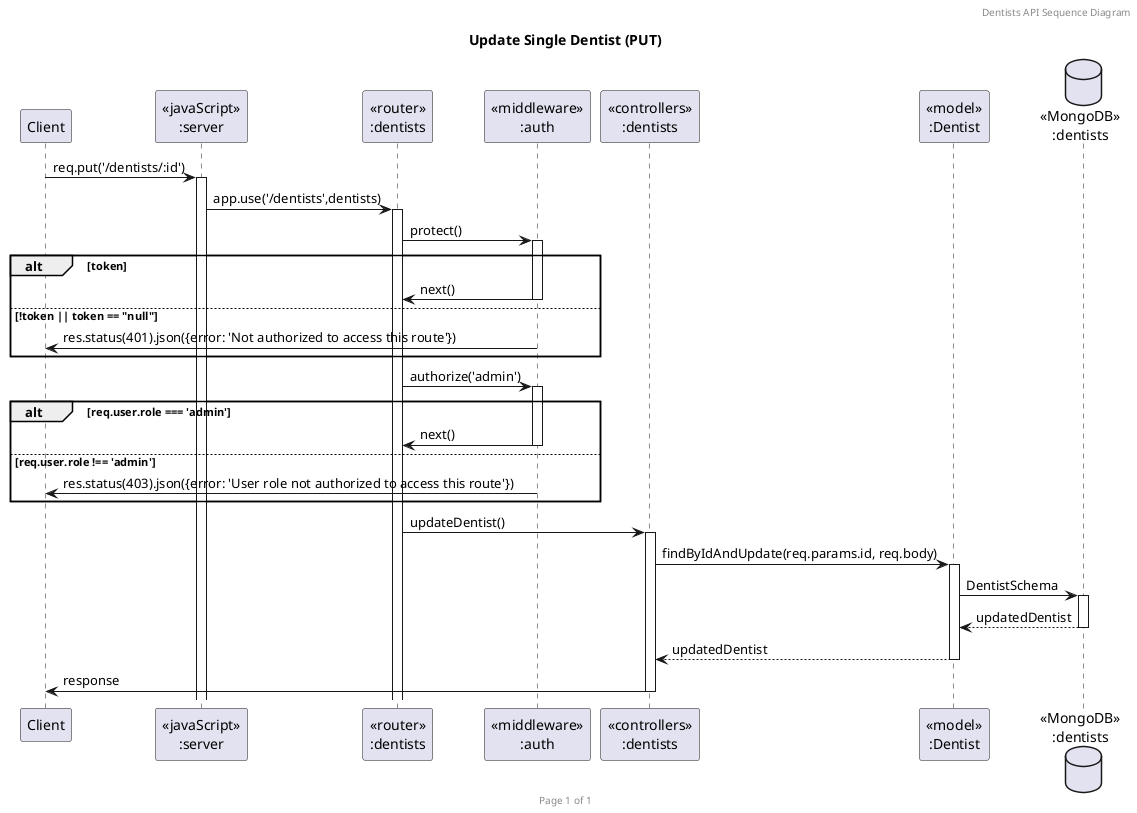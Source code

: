 @startuml Update Single Dentist (PUT)

header Dentists API Sequence Diagram
footer Page %page% of %lastpage%
title "Update Single Dentist (PUT)"

participant "Client" as client
participant "<<javaScript>>\n:server" as server
participant "<<router>>\n:dentists" as routerDentists
participant "<<middleware>>\n:auth" as middlewareAuth
participant "<<controllers>>\n:dentists" as controllersDentists
participant "<<model>>\n:Dentist" as modelDentist
database "<<MongoDB>>\n:dentists" as DentistsDatabase

client->server ++:req.put('/dentists/:id')
server->routerDentists ++:app.use('/dentists',dentists)
routerDentists -> middlewareAuth ++:protect()
alt token
    middlewareAuth -> routerDentists --:next()
else !token || token == "null"
    middlewareAuth -> client --:res.status(401).json({error: 'Not authorized to access this route'})
end

routerDentists -> middlewareAuth ++:authorize('admin')
alt req.user.role === 'admin'
    middlewareAuth -> routerDentists --:next()
else req.user.role !== 'admin'
    middlewareAuth -> client --:res.status(403).json({error: 'User role not authorized to access this route'})
end

routerDentists -> controllersDentists ++:updateDentist()
controllersDentists->modelDentist ++:findByIdAndUpdate(req.params.id, req.body)
modelDentist ->DentistsDatabase ++: DentistSchema
DentistsDatabase --> modelDentist --: updatedDentist
controllersDentists <-- modelDentist --:updatedDentist
controllersDentists->client --:response

@enduml